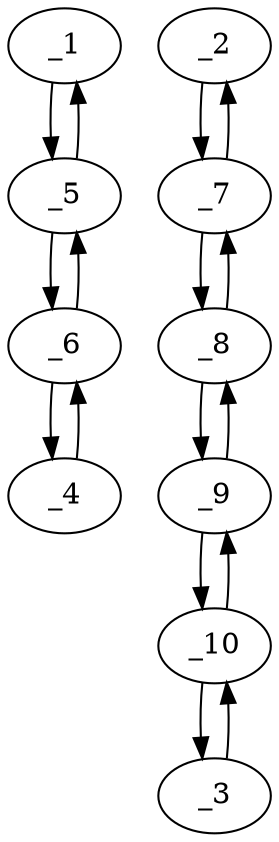 digraph s1673_06 {
	_1	 [x="185.000000",
		y="98.000000"];
	_5	 [x="190.000000",
		y="114.000000"];
	_1 -> _5	 [angle="1.267911",
		orient="0.954480"];
	_2	 [x="127.000000",
		y="106.000000"];
	_7	 [x="115.000000",
		y="98.000000"];
	_2 -> _7	 [angle="-2.553590",
		orient="-0.554700"];
	_3	 [x="74.000000",
		y="147.000000"];
	_10	 [x="80.000000",
		y="131.000000"];
	_3 -> _10	 [angle="-1.212026",
		orient="-0.936329"];
	_4	 [x="186.000000",
		y="148.000000"];
	_6	 [x="187.000000",
		y="130.000000"];
	_4 -> _6	 [angle="-1.515298",
		orient="-0.998460"];
	_5 -> _1	 [angle="-1.873681",
		orient="-0.954480"];
	_5 -> _6	 [angle="1.756144",
		orient="0.982872"];
	_6 -> _4	 [angle="1.626295",
		orient="0.998460"];
	_6 -> _5	 [angle="-1.385448",
		orient="-0.982872"];
	_7 -> _2	 [angle="0.588003",
		orient="0.554700"];
	_8	 [x="101.000000",
		y="107.000000"];
	_7 -> _8	 [angle="2.570255",
		orient="0.540758"];
	_8 -> _7	 [angle="-0.571337",
		orient="-0.540758"];
	_9	 [x="89.000000",
		y="117.000000"];
	_8 -> _9	 [angle="2.446854",
		orient="0.640184"];
	_9 -> _8	 [angle="-0.694738",
		orient="-0.640184"];
	_9 -> _10	 [angle="2.142134",
		orient="0.841178"];
	_10 -> _3	 [angle="1.929567",
		orient="0.936329"];
	_10 -> _9	 [angle="-0.999459",
		orient="-0.841178"];
}
